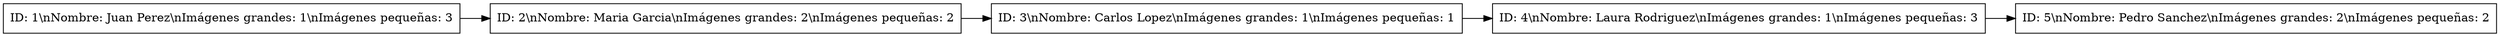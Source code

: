 digraph G {
    rankdir=LR;
    node [shape=record];
    node0 [label="
ID: 1\\n
Nombre: Juan Perez\\n
Imágenes grandes: 1\\n
Imágenes pequeñas: 3"];
    node1 [label="
ID: 2\\n
Nombre: Maria Garcia\\n
Imágenes grandes: 2\\n
Imágenes pequeñas: 2"];
    node0 -> node1;
    node2 [label="
ID: 3\\n
Nombre: Carlos Lopez\\n
Imágenes grandes: 1\\n
Imágenes pequeñas: 1"];
    node1 -> node2;
    node3 [label="
ID: 4\\n
Nombre: Laura Rodriguez\\n
Imágenes grandes: 1\\n
Imágenes pequeñas: 3"];
    node2 -> node3;
    node4 [label="
ID: 5\\n
Nombre: Pedro Sanchez\\n
Imágenes grandes: 2\\n
Imágenes pequeñas: 2"];
    node3 -> node4;
}
